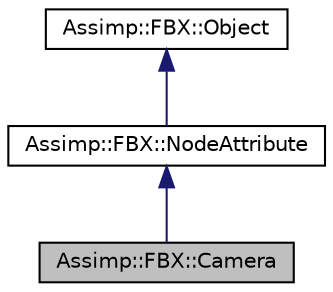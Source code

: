 digraph "Assimp::FBX::Camera"
{
  edge [fontname="Helvetica",fontsize="10",labelfontname="Helvetica",labelfontsize="10"];
  node [fontname="Helvetica",fontsize="10",shape=record];
  Node1 [label="Assimp::FBX::Camera",height=0.2,width=0.4,color="black", fillcolor="grey75", style="filled", fontcolor="black"];
  Node2 -> Node1 [dir="back",color="midnightblue",fontsize="10",style="solid",fontname="Helvetica"];
  Node2 [label="Assimp::FBX::NodeAttribute",height=0.2,width=0.4,color="black", fillcolor="white", style="filled",URL="$class_assimp_1_1_f_b_x_1_1_node_attribute.html"];
  Node3 -> Node2 [dir="back",color="midnightblue",fontsize="10",style="solid",fontname="Helvetica"];
  Node3 [label="Assimp::FBX::Object",height=0.2,width=0.4,color="black", fillcolor="white", style="filled",URL="$class_assimp_1_1_f_b_x_1_1_object.html"];
}
